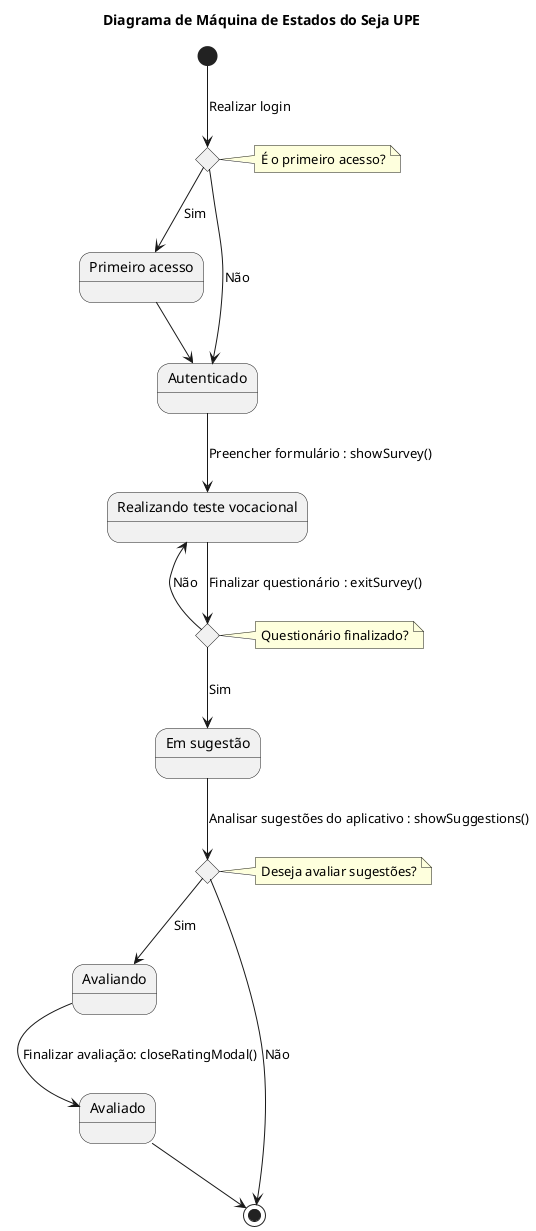 @startuml "State Machine Diagram"

title "Diagrama de Máquina de Estados do Seja UPE"

state "Primeiro acesso"             as STATE_01
state "Autenticado"                 as STATE_02
state "Realizando teste vocacional" as STATE_03
state "Em sugestão"                 as STATE_04
state "Avaliado"                    as STATE_05
state "Avaliando"                   as STATE_06

state IS_FIRST_ACCESS <<choice>>
note right of IS_FIRST_ACCESS
  É o primeiro acesso?
end note

state IS_SURVEY_DONE <<choice>>
note right of IS_SURVEY_DONE
  Questionário finalizado?
end note

state WANT_RATE_SURVEY <<choice>>
note right of WANT_RATE_SURVEY
  Deseja avaliar sugestões?
end note

[*] --> IS_FIRST_ACCESS : Realizar login
IS_FIRST_ACCESS --> STATE_01 : Sim
IS_FIRST_ACCESS --> STATE_02 : Não
STATE_01 --> STATE_02
STATE_02 --> STATE_03 : Preencher formulário : showSurvey()
STATE_03 --> IS_SURVEY_DONE : Finalizar questionário : exitSurvey()
STATE_03 <-- IS_SURVEY_DONE : Não
IS_SURVEY_DONE --> STATE_04 : Sim
STATE_04 --> WANT_RATE_SURVEY : Analisar sugestões do aplicativo : showSuggestions()
WANT_RATE_SURVEY --> STATE_06 : Sim
WANT_RATE_SURVEY --> [*] : Não
STATE_06 --> STATE_05 : Finalizar avaliação: closeRatingModal()
STATE_05 --> [*]

@enduml